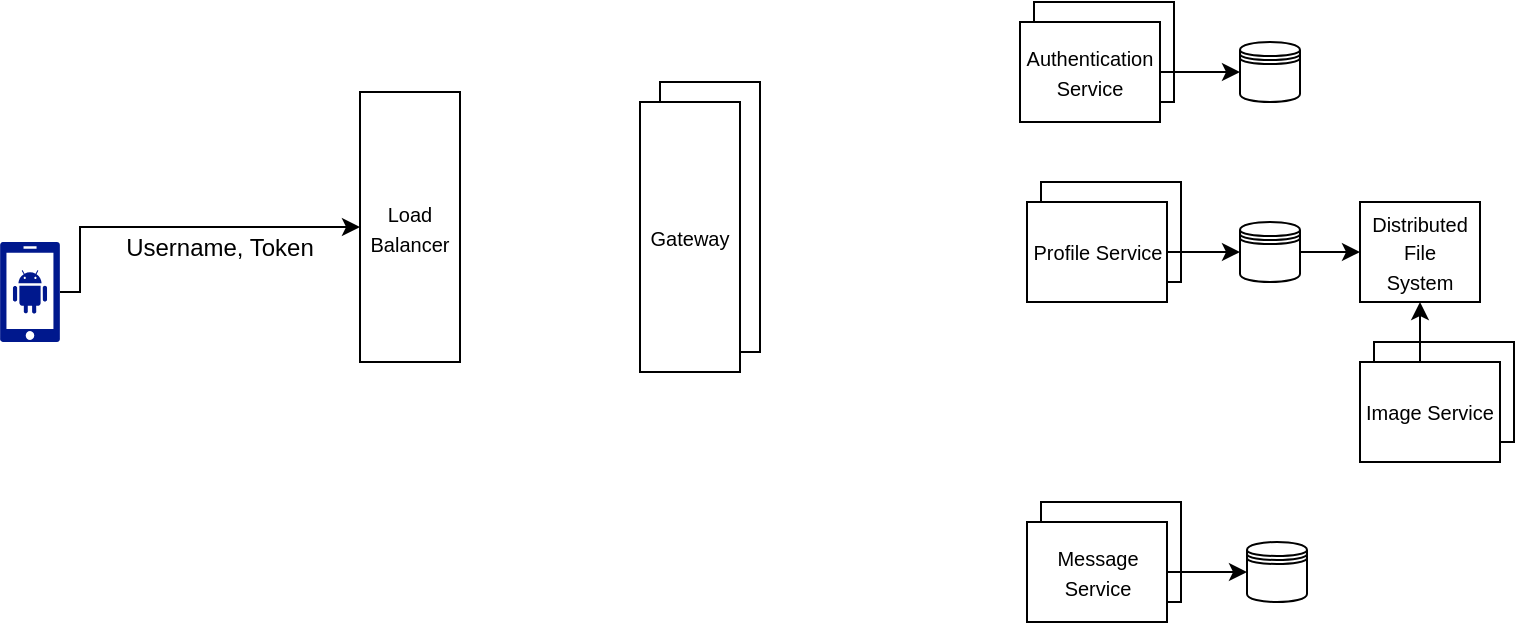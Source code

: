 <mxfile version="23.0.2" type="device">
  <diagram name="Page-1" id="NJZH9LKFHjusUL-53peS">
    <mxGraphModel dx="2960" dy="830" grid="1" gridSize="10" guides="1" tooltips="1" connect="1" arrows="1" fold="1" page="1" pageScale="1" pageWidth="827" pageHeight="1169" math="0" shadow="0">
      <root>
        <mxCell id="0" />
        <mxCell id="1" parent="0" />
        <mxCell id="0Ut_8ADwXb8d6lRvvgoL-19" style="edgeStyle=orthogonalEdgeStyle;rounded=0;orthogonalLoop=1;jettySize=auto;html=1;exitX=1;exitY=0.5;exitDx=0;exitDy=0;exitPerimeter=0;entryX=0;entryY=0.5;entryDx=0;entryDy=0;" edge="1" parent="1" source="0Ut_8ADwXb8d6lRvvgoL-3" target="0Ut_8ADwXb8d6lRvvgoL-11">
          <mxGeometry relative="1" as="geometry">
            <Array as="points">
              <mxPoint x="-800" y="295" />
              <mxPoint x="-800" y="263" />
            </Array>
          </mxGeometry>
        </mxCell>
        <mxCell id="0Ut_8ADwXb8d6lRvvgoL-3" value="" style="sketch=0;aspect=fixed;pointerEvents=1;shadow=0;dashed=0;html=1;strokeColor=none;labelPosition=center;verticalLabelPosition=bottom;verticalAlign=top;align=center;fillColor=#00188D;shape=mxgraph.mscae.enterprise.android_phone" vertex="1" parent="1">
          <mxGeometry x="-840" y="270" width="30" height="50" as="geometry" />
        </mxCell>
        <mxCell id="0Ut_8ADwXb8d6lRvvgoL-5" value="" style="shape=datastore;whiteSpace=wrap;html=1;" vertex="1" parent="1">
          <mxGeometry x="-220" y="170" width="30" height="30" as="geometry" />
        </mxCell>
        <mxCell id="0Ut_8ADwXb8d6lRvvgoL-8" value="" style="rounded=0;whiteSpace=wrap;html=1;" vertex="1" parent="1">
          <mxGeometry x="-323" y="150" width="70" height="50" as="geometry" />
        </mxCell>
        <mxCell id="0Ut_8ADwXb8d6lRvvgoL-9" style="edgeStyle=orthogonalEdgeStyle;rounded=0;orthogonalLoop=1;jettySize=auto;html=1;exitX=1;exitY=0.5;exitDx=0;exitDy=0;entryX=0;entryY=0.5;entryDx=0;entryDy=0;" edge="1" parent="1" source="0Ut_8ADwXb8d6lRvvgoL-7" target="0Ut_8ADwXb8d6lRvvgoL-5">
          <mxGeometry relative="1" as="geometry" />
        </mxCell>
        <mxCell id="0Ut_8ADwXb8d6lRvvgoL-7" value="&lt;font style=&quot;font-size: 10px;&quot;&gt;Authentication Service&lt;/font&gt;" style="rounded=0;whiteSpace=wrap;html=1;" vertex="1" parent="1">
          <mxGeometry x="-330" y="160" width="70" height="50" as="geometry" />
        </mxCell>
        <mxCell id="0Ut_8ADwXb8d6lRvvgoL-11" value="&lt;font style=&quot;font-size: 10px;&quot;&gt;Load&lt;br&gt;Balancer&lt;/font&gt;" style="rounded=0;whiteSpace=wrap;html=1;" vertex="1" parent="1">
          <mxGeometry x="-660" y="195" width="50" height="135" as="geometry" />
        </mxCell>
        <mxCell id="0Ut_8ADwXb8d6lRvvgoL-14" value="" style="rounded=0;whiteSpace=wrap;html=1;" vertex="1" parent="1">
          <mxGeometry x="-510" y="190" width="50" height="135" as="geometry" />
        </mxCell>
        <mxCell id="0Ut_8ADwXb8d6lRvvgoL-12" value="&lt;span style=&quot;font-size: 10px;&quot;&gt;Gateway&lt;/span&gt;" style="rounded=0;whiteSpace=wrap;html=1;" vertex="1" parent="1">
          <mxGeometry x="-520" y="200" width="50" height="135" as="geometry" />
        </mxCell>
        <mxCell id="0Ut_8ADwXb8d6lRvvgoL-15" value="" style="rounded=0;whiteSpace=wrap;html=1;" vertex="1" parent="1">
          <mxGeometry x="-319.5" y="240" width="70" height="50" as="geometry" />
        </mxCell>
        <mxCell id="0Ut_8ADwXb8d6lRvvgoL-18" style="edgeStyle=orthogonalEdgeStyle;rounded=0;orthogonalLoop=1;jettySize=auto;html=1;exitX=1;exitY=0.5;exitDx=0;exitDy=0;entryX=0;entryY=0.5;entryDx=0;entryDy=0;" edge="1" parent="1" source="0Ut_8ADwXb8d6lRvvgoL-16" target="0Ut_8ADwXb8d6lRvvgoL-17">
          <mxGeometry relative="1" as="geometry" />
        </mxCell>
        <mxCell id="0Ut_8ADwXb8d6lRvvgoL-16" value="&lt;font style=&quot;font-size: 10px;&quot;&gt;Profile Service&lt;/font&gt;" style="rounded=0;whiteSpace=wrap;html=1;" vertex="1" parent="1">
          <mxGeometry x="-326.5" y="250" width="70" height="50" as="geometry" />
        </mxCell>
        <mxCell id="0Ut_8ADwXb8d6lRvvgoL-32" style="edgeStyle=orthogonalEdgeStyle;rounded=0;orthogonalLoop=1;jettySize=auto;html=1;exitX=1;exitY=0.5;exitDx=0;exitDy=0;entryX=0;entryY=0.5;entryDx=0;entryDy=0;" edge="1" parent="1" source="0Ut_8ADwXb8d6lRvvgoL-17" target="0Ut_8ADwXb8d6lRvvgoL-26">
          <mxGeometry relative="1" as="geometry" />
        </mxCell>
        <mxCell id="0Ut_8ADwXb8d6lRvvgoL-17" value="" style="shape=datastore;whiteSpace=wrap;html=1;" vertex="1" parent="1">
          <mxGeometry x="-220" y="260" width="30" height="30" as="geometry" />
        </mxCell>
        <mxCell id="0Ut_8ADwXb8d6lRvvgoL-22" value="Username, Token" style="text;html=1;strokeColor=none;fillColor=none;align=center;verticalAlign=middle;whiteSpace=wrap;rounded=0;" vertex="1" parent="1">
          <mxGeometry x="-780" y="257.5" width="100" height="30" as="geometry" />
        </mxCell>
        <mxCell id="0Ut_8ADwXb8d6lRvvgoL-23" value="" style="rounded=0;whiteSpace=wrap;html=1;" vertex="1" parent="1">
          <mxGeometry x="-153" y="320" width="70" height="50" as="geometry" />
        </mxCell>
        <mxCell id="0Ut_8ADwXb8d6lRvvgoL-33" style="edgeStyle=orthogonalEdgeStyle;rounded=0;orthogonalLoop=1;jettySize=auto;html=1;exitX=0.5;exitY=0;exitDx=0;exitDy=0;entryX=0.5;entryY=1;entryDx=0;entryDy=0;" edge="1" parent="1" source="0Ut_8ADwXb8d6lRvvgoL-24" target="0Ut_8ADwXb8d6lRvvgoL-26">
          <mxGeometry relative="1" as="geometry" />
        </mxCell>
        <mxCell id="0Ut_8ADwXb8d6lRvvgoL-24" value="&lt;font style=&quot;font-size: 10px;&quot;&gt;Image Service&lt;/font&gt;" style="rounded=0;whiteSpace=wrap;html=1;" vertex="1" parent="1">
          <mxGeometry x="-160" y="330" width="70" height="50" as="geometry" />
        </mxCell>
        <mxCell id="0Ut_8ADwXb8d6lRvvgoL-26" value="&lt;font style=&quot;font-size: 10px;&quot;&gt;Distributed&lt;br&gt;File&lt;br&gt;System&lt;br&gt;&lt;/font&gt;" style="rounded=0;whiteSpace=wrap;html=1;" vertex="1" parent="1">
          <mxGeometry x="-160" y="250" width="60" height="50" as="geometry" />
        </mxCell>
        <mxCell id="0Ut_8ADwXb8d6lRvvgoL-34" value="" style="shape=datastore;whiteSpace=wrap;html=1;" vertex="1" parent="1">
          <mxGeometry x="-216.5" y="420" width="30" height="30" as="geometry" />
        </mxCell>
        <mxCell id="0Ut_8ADwXb8d6lRvvgoL-35" value="" style="rounded=0;whiteSpace=wrap;html=1;" vertex="1" parent="1">
          <mxGeometry x="-319.5" y="400" width="70" height="50" as="geometry" />
        </mxCell>
        <mxCell id="0Ut_8ADwXb8d6lRvvgoL-36" style="edgeStyle=orthogonalEdgeStyle;rounded=0;orthogonalLoop=1;jettySize=auto;html=1;exitX=1;exitY=0.5;exitDx=0;exitDy=0;entryX=0;entryY=0.5;entryDx=0;entryDy=0;" edge="1" parent="1" source="0Ut_8ADwXb8d6lRvvgoL-37" target="0Ut_8ADwXb8d6lRvvgoL-34">
          <mxGeometry relative="1" as="geometry" />
        </mxCell>
        <mxCell id="0Ut_8ADwXb8d6lRvvgoL-37" value="&lt;font style=&quot;font-size: 10px;&quot;&gt;Message Service&lt;/font&gt;" style="rounded=0;whiteSpace=wrap;html=1;" vertex="1" parent="1">
          <mxGeometry x="-326.5" y="410" width="70" height="50" as="geometry" />
        </mxCell>
      </root>
    </mxGraphModel>
  </diagram>
</mxfile>
